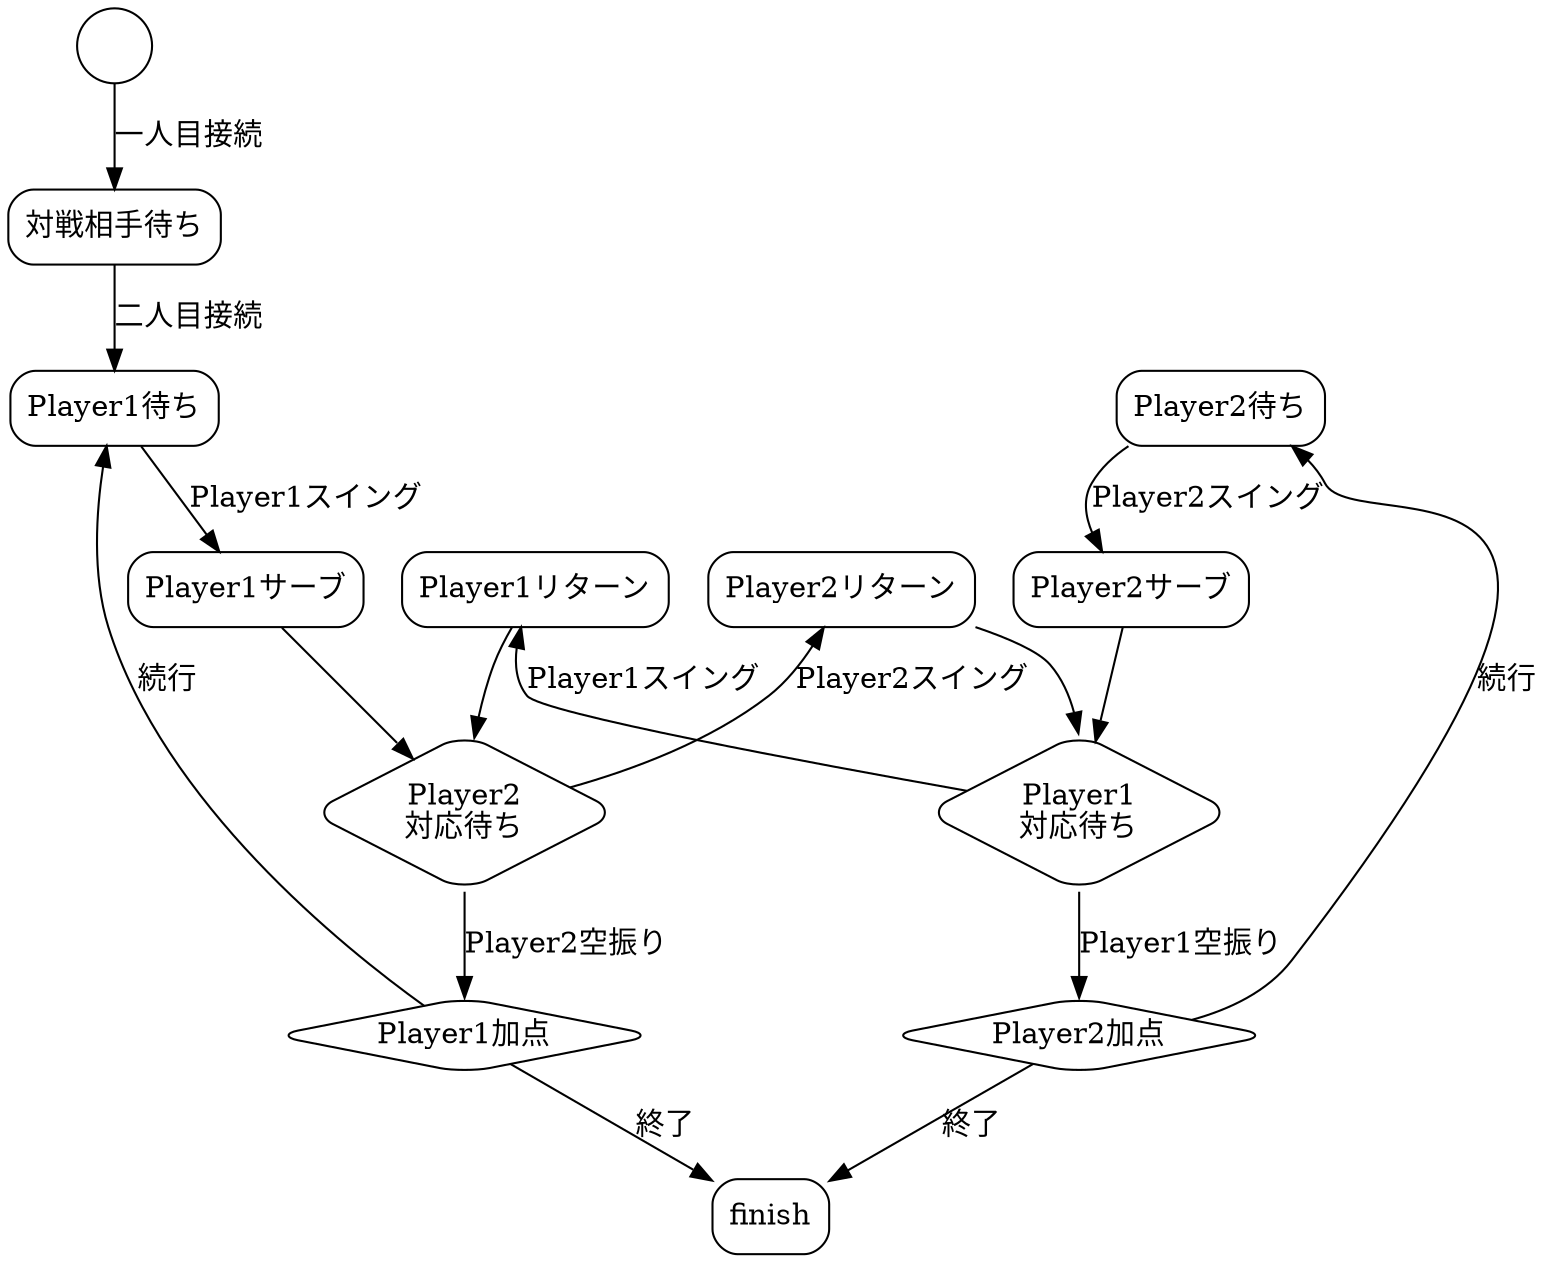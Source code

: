 digraph G {
    node [shape="box", style="rounded"];
    begin [label="" shape="circle"]
    matching [label="対戦相手待ち"]
    p1_wait [label="Player1待ち"]
    p1_serve [label="Player1サーブ"]
    p1_return [label="Player1リターン"]
    p1_waitret [label="Player2\n対応待ち" shape="diamond"]
    p1_checkpoint [label="Player1加点" shape="diamond"]
    p2_wait [label="Player2待ち"]
    p2_serve [label="Player2サーブ"]
    p2_return [label="Player2リターン"]
    p2_waitret [label="Player1\n対応待ち" shape="diamond"]
    p2_checkpoint [label="Player2加点" shape="diamond"]
    finish [lanel="ゲーム終了"]

    begin -> matching [label="一人目接続"]
    matching -> p1_wait [label="二人目接続"]
    p1_wait -> p1_serve [label="Player1スイング"]
    p1_serve -> p1_waitret
    p1_return -> p1_waitret
    p1_waitret -> p2_return [label="Player2スイング"]
    p1_waitret -> p1_checkpoint [label="Player2空振り"]
    p1_checkpoint -> p1_wait [label="続行"]
    p1_checkpoint -> finish [label="終了"]
    p2_wait -> p2_serve [label="Player2スイング"]
    p2_serve -> p2_waitret
    p2_return -> p2_waitret
    p2_waitret -> p1_return [label="Player1スイング"]
    p2_waitret -> p2_checkpoint [label="Player1空振り"]
    p2_checkpoint -> p2_wait [label="続行"]
    p2_checkpoint -> finish [label="終了"]

    { rank=same; p1_wait; p2_wait }
    { rank=same; p1_serve; p1_return; p2_serve; p2_return }
}

